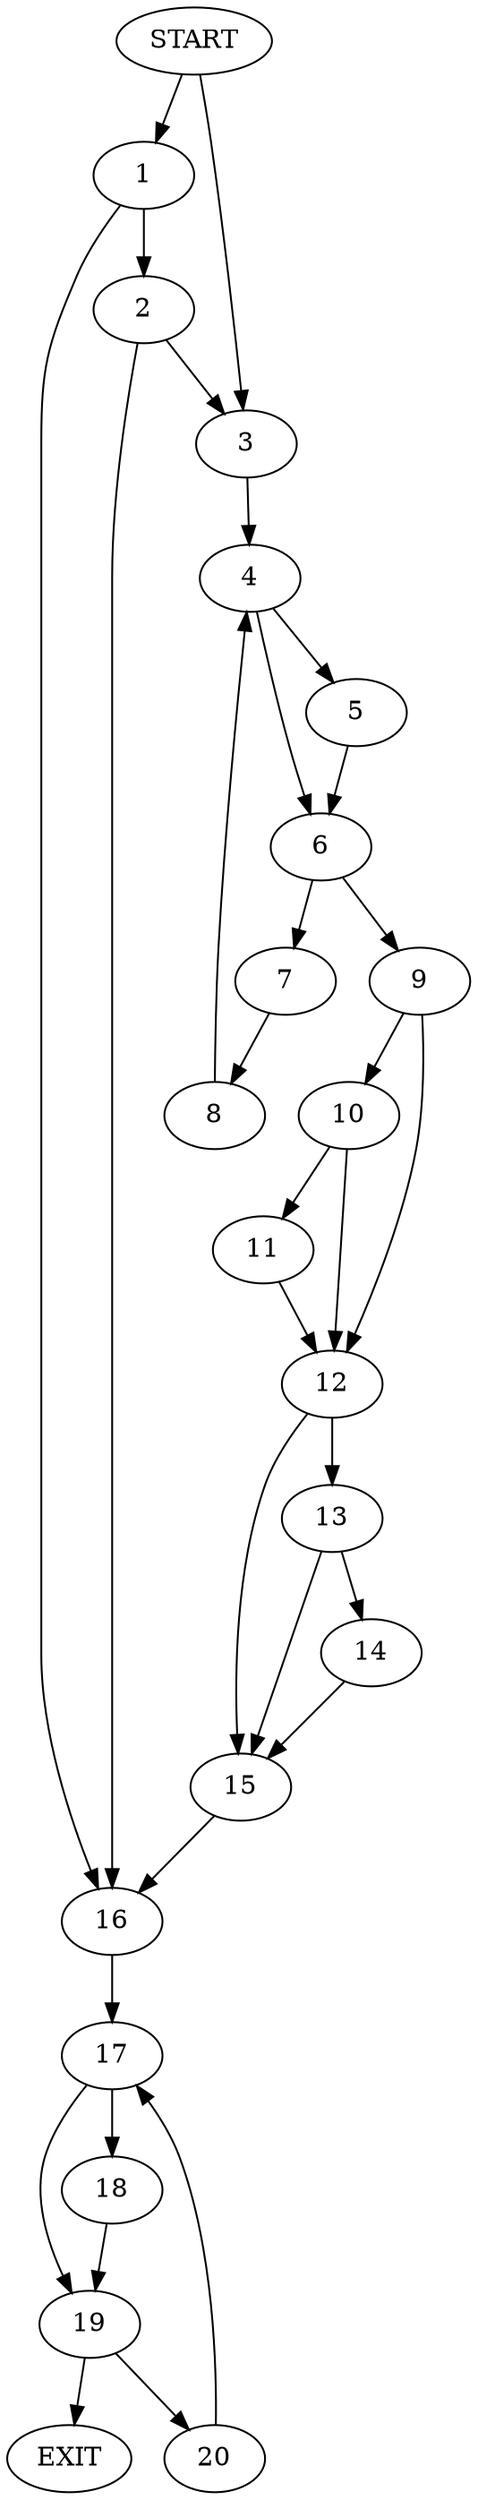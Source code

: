 digraph { 
0 [label="START"];
1;
2;
3;
4;
5;
6;
7;
8;
9;
10;
11;
12;
13;
14;
15;
16;
17;
18;
19;
20;
21[label="EXIT"];
0 -> 3;
0 -> 1;
1 -> 2;
1 -> 16;
2 -> 3;
2 -> 16;
3 -> 4;
4 -> 5;
4 -> 6;
5 -> 6;
6 -> 7;
6 -> 9;
7 -> 8;
8 -> 4;
9 -> 10;
9 -> 12;
10 -> 11;
10 -> 12;
11 -> 12;
12 -> 13;
12 -> 15;
13 -> 14;
13 -> 15;
14 -> 15;
15 -> 16;
16 -> 17;
17 -> 18;
17 -> 19;
18 -> 19;
19 -> 20;
19 -> 21;
20 -> 17;
}